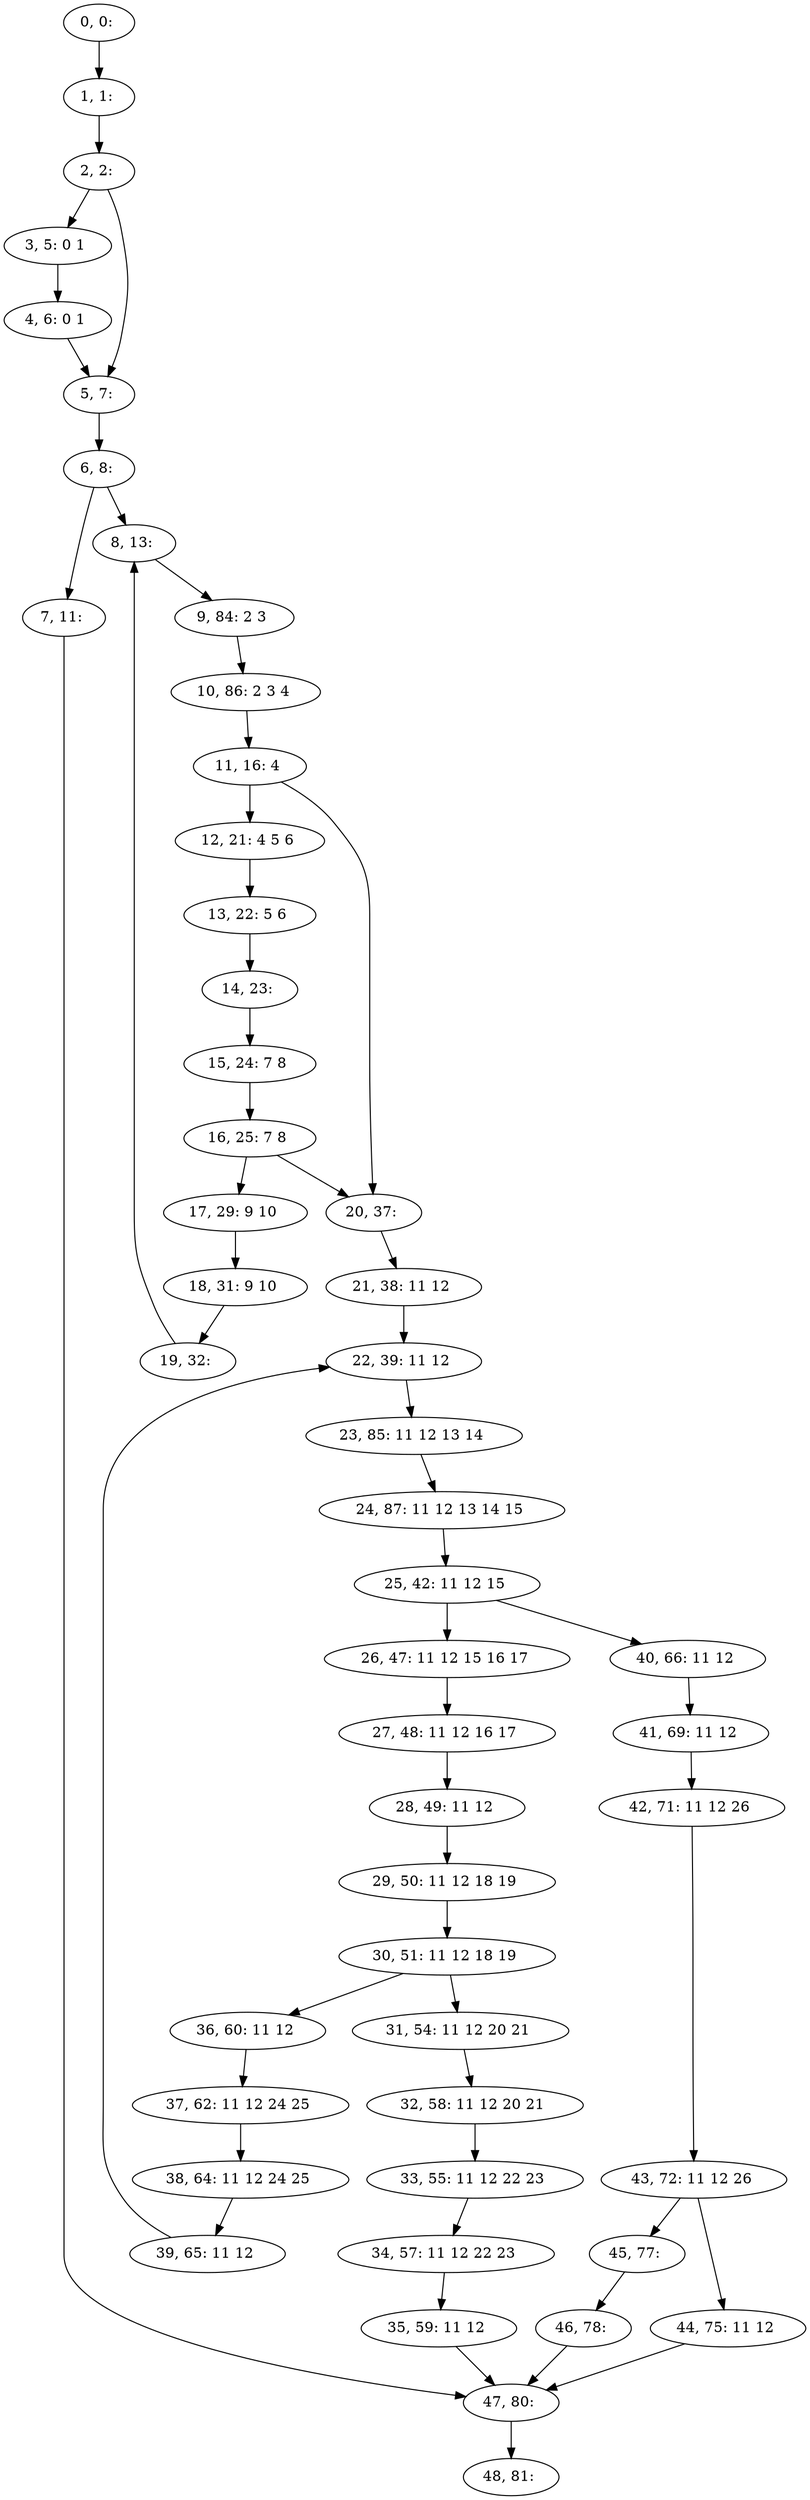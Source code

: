 digraph G {
0[label="0, 0: "];
1[label="1, 1: "];
2[label="2, 2: "];
3[label="3, 5: 0 1 "];
4[label="4, 6: 0 1 "];
5[label="5, 7: "];
6[label="6, 8: "];
7[label="7, 11: "];
8[label="8, 13: "];
9[label="9, 84: 2 3 "];
10[label="10, 86: 2 3 4 "];
11[label="11, 16: 4 "];
12[label="12, 21: 4 5 6 "];
13[label="13, 22: 5 6 "];
14[label="14, 23: "];
15[label="15, 24: 7 8 "];
16[label="16, 25: 7 8 "];
17[label="17, 29: 9 10 "];
18[label="18, 31: 9 10 "];
19[label="19, 32: "];
20[label="20, 37: "];
21[label="21, 38: 11 12 "];
22[label="22, 39: 11 12 "];
23[label="23, 85: 11 12 13 14 "];
24[label="24, 87: 11 12 13 14 15 "];
25[label="25, 42: 11 12 15 "];
26[label="26, 47: 11 12 15 16 17 "];
27[label="27, 48: 11 12 16 17 "];
28[label="28, 49: 11 12 "];
29[label="29, 50: 11 12 18 19 "];
30[label="30, 51: 11 12 18 19 "];
31[label="31, 54: 11 12 20 21 "];
32[label="32, 58: 11 12 20 21 "];
33[label="33, 55: 11 12 22 23 "];
34[label="34, 57: 11 12 22 23 "];
35[label="35, 59: 11 12 "];
36[label="36, 60: 11 12 "];
37[label="37, 62: 11 12 24 25 "];
38[label="38, 64: 11 12 24 25 "];
39[label="39, 65: 11 12 "];
40[label="40, 66: 11 12 "];
41[label="41, 69: 11 12 "];
42[label="42, 71: 11 12 26 "];
43[label="43, 72: 11 12 26 "];
44[label="44, 75: 11 12 "];
45[label="45, 77: "];
46[label="46, 78: "];
47[label="47, 80: "];
48[label="48, 81: "];
0->1 ;
1->2 ;
2->3 ;
2->5 ;
3->4 ;
4->5 ;
5->6 ;
6->7 ;
6->8 ;
7->47 ;
8->9 ;
9->10 ;
10->11 ;
11->12 ;
11->20 ;
12->13 ;
13->14 ;
14->15 ;
15->16 ;
16->17 ;
16->20 ;
17->18 ;
18->19 ;
19->8 ;
20->21 ;
21->22 ;
22->23 ;
23->24 ;
24->25 ;
25->26 ;
25->40 ;
26->27 ;
27->28 ;
28->29 ;
29->30 ;
30->31 ;
30->36 ;
31->32 ;
32->33 ;
33->34 ;
34->35 ;
35->47 ;
36->37 ;
37->38 ;
38->39 ;
39->22 ;
40->41 ;
41->42 ;
42->43 ;
43->44 ;
43->45 ;
44->47 ;
45->46 ;
46->47 ;
47->48 ;
}
